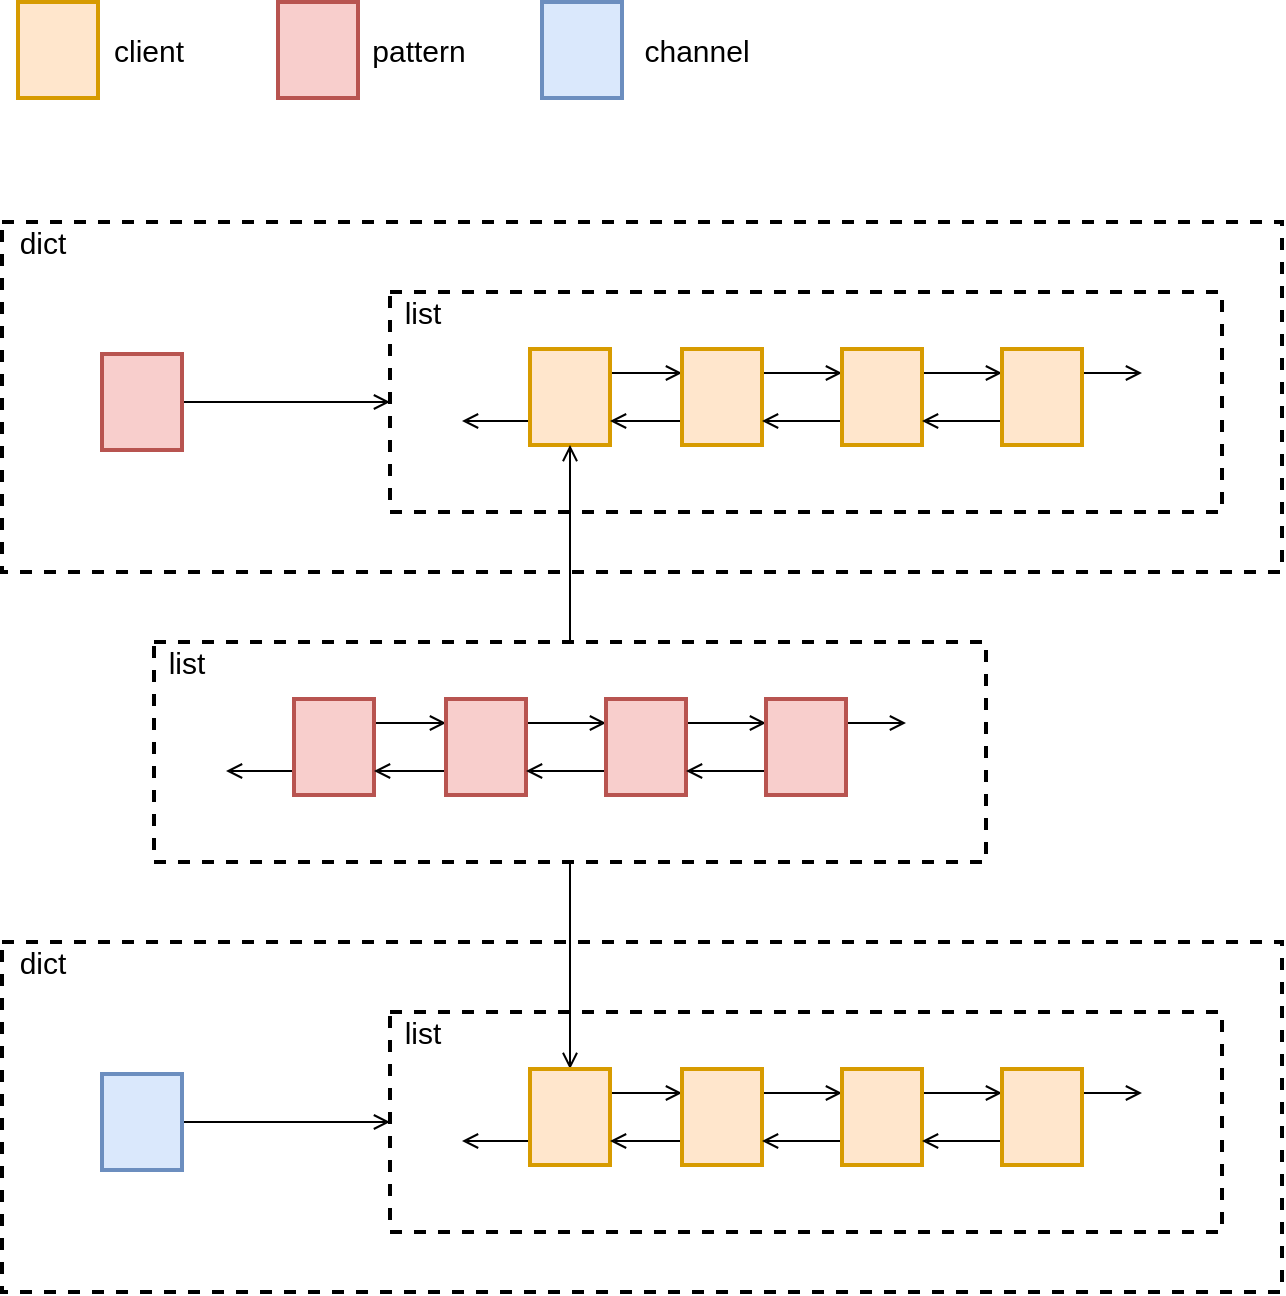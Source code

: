 <mxfile version="14.6.13" type="device" pages="2"><diagram id="ZtV7ZZOyWiTThxNp9512" name="struct"><mxGraphModel dx="1106" dy="1003" grid="1" gridSize="10" guides="1" tooltips="1" connect="1" arrows="1" fold="1" page="1" pageScale="1" pageWidth="827" pageHeight="1169" math="0" shadow="0"><root><mxCell id="0"/><mxCell id="1" parent="0"/><mxCell id="E3IXEJiBau-Izv1XBhpC-4" value="" style="rounded=0;whiteSpace=wrap;html=1;strokeWidth=2;fontSize=17;fillColor=none;dashed=1;" parent="1" vertex="1"><mxGeometry x="140" y="330" width="640" height="175" as="geometry"/></mxCell><mxCell id="E3IXEJiBau-Izv1XBhpC-18" value="" style="rounded=0;whiteSpace=wrap;html=1;strokeWidth=2;fontSize=17;dashed=1;fillColor=none;" parent="1" vertex="1"><mxGeometry x="334" y="365" width="416" height="110" as="geometry"/></mxCell><mxCell id="E3IXEJiBau-Izv1XBhpC-23" style="edgeStyle=orthogonalEdgeStyle;rounded=0;orthogonalLoop=1;jettySize=auto;html=1;exitX=1;exitY=0.5;exitDx=0;exitDy=0;entryX=0;entryY=0.5;entryDx=0;entryDy=0;fontSize=15;endArrow=open;endFill=0;" parent="1" source="E3IXEJiBau-Izv1XBhpC-1" target="E3IXEJiBau-Izv1XBhpC-18" edge="1"><mxGeometry relative="1" as="geometry"/></mxCell><mxCell id="E3IXEJiBau-Izv1XBhpC-1" value="" style="rounded=0;whiteSpace=wrap;html=1;strokeWidth=2;fontSize=17;fillColor=#f8cecc;strokeColor=#b85450;" parent="1" vertex="1"><mxGeometry x="190" y="396" width="40" height="48" as="geometry"/></mxCell><mxCell id="E3IXEJiBau-Izv1XBhpC-5" value="dict" style="text;html=1;align=center;verticalAlign=middle;resizable=0;points=[];autosize=1;strokeColor=none;fontSize=15;" parent="1" vertex="1"><mxGeometry x="140" y="330" width="40" height="20" as="geometry"/></mxCell><mxCell id="E3IXEJiBau-Izv1XBhpC-10" style="edgeStyle=orthogonalEdgeStyle;rounded=0;orthogonalLoop=1;jettySize=auto;html=1;exitX=1;exitY=0.25;exitDx=0;exitDy=0;entryX=0;entryY=0.25;entryDx=0;entryDy=0;endArrow=open;endFill=0;" parent="1" source="E3IXEJiBau-Izv1XBhpC-6" target="E3IXEJiBau-Izv1XBhpC-7" edge="1"><mxGeometry relative="1" as="geometry"/></mxCell><mxCell id="E3IXEJiBau-Izv1XBhpC-16" style="edgeStyle=orthogonalEdgeStyle;rounded=0;orthogonalLoop=1;jettySize=auto;html=1;exitX=0;exitY=0.75;exitDx=0;exitDy=0;endArrow=open;endFill=0;" parent="1" source="E3IXEJiBau-Izv1XBhpC-6" edge="1"><mxGeometry relative="1" as="geometry"><mxPoint x="370" y="429.5" as="targetPoint"/></mxGeometry></mxCell><mxCell id="E3IXEJiBau-Izv1XBhpC-6" value="" style="rounded=0;whiteSpace=wrap;html=1;strokeWidth=2;fontSize=17;fillColor=#ffe6cc;strokeColor=#d79b00;" parent="1" vertex="1"><mxGeometry x="404" y="393.5" width="40" height="48" as="geometry"/></mxCell><mxCell id="E3IXEJiBau-Izv1XBhpC-11" style="edgeStyle=orthogonalEdgeStyle;rounded=0;orthogonalLoop=1;jettySize=auto;html=1;exitX=1;exitY=0.25;exitDx=0;exitDy=0;entryX=0;entryY=0.25;entryDx=0;entryDy=0;endArrow=open;endFill=0;" parent="1" source="E3IXEJiBau-Izv1XBhpC-7" target="E3IXEJiBau-Izv1XBhpC-8" edge="1"><mxGeometry relative="1" as="geometry"/></mxCell><mxCell id="E3IXEJiBau-Izv1XBhpC-13" style="edgeStyle=orthogonalEdgeStyle;rounded=0;orthogonalLoop=1;jettySize=auto;html=1;exitX=0;exitY=0.75;exitDx=0;exitDy=0;entryX=1;entryY=0.75;entryDx=0;entryDy=0;endArrow=open;endFill=0;" parent="1" source="E3IXEJiBau-Izv1XBhpC-7" target="E3IXEJiBau-Izv1XBhpC-6" edge="1"><mxGeometry relative="1" as="geometry"/></mxCell><mxCell id="E3IXEJiBau-Izv1XBhpC-7" value="" style="rounded=0;whiteSpace=wrap;html=1;strokeWidth=2;fontSize=17;fillColor=#ffe6cc;strokeColor=#d79b00;" parent="1" vertex="1"><mxGeometry x="480" y="393.5" width="40" height="48" as="geometry"/></mxCell><mxCell id="E3IXEJiBau-Izv1XBhpC-12" style="edgeStyle=orthogonalEdgeStyle;rounded=0;orthogonalLoop=1;jettySize=auto;html=1;exitX=1;exitY=0.25;exitDx=0;exitDy=0;entryX=0;entryY=0.25;entryDx=0;entryDy=0;endArrow=open;endFill=0;" parent="1" source="E3IXEJiBau-Izv1XBhpC-8" target="E3IXEJiBau-Izv1XBhpC-9" edge="1"><mxGeometry relative="1" as="geometry"/></mxCell><mxCell id="E3IXEJiBau-Izv1XBhpC-14" style="edgeStyle=orthogonalEdgeStyle;rounded=0;orthogonalLoop=1;jettySize=auto;html=1;exitX=0;exitY=0.75;exitDx=0;exitDy=0;entryX=1;entryY=0.75;entryDx=0;entryDy=0;endArrow=open;endFill=0;" parent="1" source="E3IXEJiBau-Izv1XBhpC-8" target="E3IXEJiBau-Izv1XBhpC-7" edge="1"><mxGeometry relative="1" as="geometry"/></mxCell><mxCell id="E3IXEJiBau-Izv1XBhpC-8" value="" style="rounded=0;whiteSpace=wrap;html=1;strokeWidth=2;fontSize=17;fillColor=#ffe6cc;strokeColor=#d79b00;" parent="1" vertex="1"><mxGeometry x="560" y="393.5" width="40" height="48" as="geometry"/></mxCell><mxCell id="E3IXEJiBau-Izv1XBhpC-15" style="edgeStyle=orthogonalEdgeStyle;rounded=0;orthogonalLoop=1;jettySize=auto;html=1;exitX=0;exitY=0.75;exitDx=0;exitDy=0;entryX=1;entryY=0.75;entryDx=0;entryDy=0;endArrow=open;endFill=0;" parent="1" source="E3IXEJiBau-Izv1XBhpC-9" target="E3IXEJiBau-Izv1XBhpC-8" edge="1"><mxGeometry relative="1" as="geometry"/></mxCell><mxCell id="E3IXEJiBau-Izv1XBhpC-17" style="edgeStyle=orthogonalEdgeStyle;rounded=0;orthogonalLoop=1;jettySize=auto;html=1;exitX=1;exitY=0.25;exitDx=0;exitDy=0;endArrow=open;endFill=0;" parent="1" source="E3IXEJiBau-Izv1XBhpC-9" edge="1"><mxGeometry relative="1" as="geometry"><mxPoint x="710" y="405.5" as="targetPoint"/></mxGeometry></mxCell><mxCell id="E3IXEJiBau-Izv1XBhpC-9" value="" style="rounded=0;whiteSpace=wrap;html=1;strokeWidth=2;fontSize=17;fillColor=#ffe6cc;strokeColor=#d79b00;" parent="1" vertex="1"><mxGeometry x="640" y="393.5" width="40" height="48" as="geometry"/></mxCell><mxCell id="E3IXEJiBau-Izv1XBhpC-19" value="list" style="text;html=1;align=center;verticalAlign=middle;resizable=0;points=[];autosize=1;strokeColor=none;fontSize=15;" parent="1" vertex="1"><mxGeometry x="335" y="365" width="30" height="20" as="geometry"/></mxCell><mxCell id="E3IXEJiBau-Izv1XBhpC-21" value="" style="rounded=0;whiteSpace=wrap;html=1;strokeWidth=2;fontSize=17;fillColor=#ffe6cc;strokeColor=#d79b00;" parent="1" vertex="1"><mxGeometry x="148" y="220" width="40" height="48" as="geometry"/></mxCell><mxCell id="E3IXEJiBau-Izv1XBhpC-22" value="client" style="text;html=1;align=center;verticalAlign=middle;resizable=0;points=[];autosize=1;strokeColor=none;fontSize=15;" parent="1" vertex="1"><mxGeometry x="188" y="234" width="50" height="20" as="geometry"/></mxCell><mxCell id="E3IXEJiBau-Izv1XBhpC-24" value="" style="rounded=0;whiteSpace=wrap;html=1;strokeWidth=2;fontSize=17;fillColor=#f8cecc;strokeColor=#b85450;" parent="1" vertex="1"><mxGeometry x="278" y="220" width="40" height="48" as="geometry"/></mxCell><mxCell id="E3IXEJiBau-Izv1XBhpC-25" value="pattern" style="text;html=1;align=center;verticalAlign=middle;resizable=0;points=[];autosize=1;strokeColor=none;fontSize=15;" parent="1" vertex="1"><mxGeometry x="318" y="234" width="60" height="20" as="geometry"/></mxCell><mxCell id="E3IXEJiBau-Izv1XBhpC-41" value="" style="edgeStyle=orthogonalEdgeStyle;rounded=0;orthogonalLoop=1;jettySize=auto;html=1;exitX=0.5;exitY=0;exitDx=0;exitDy=0;entryX=0.5;entryY=1;entryDx=0;entryDy=0;fontSize=15;endArrow=open;endFill=0;" parent="1" source="E3IXEJiBau-Izv1XBhpC-27" target="E3IXEJiBau-Izv1XBhpC-6" edge="1"><mxGeometry relative="1" as="geometry"/></mxCell><mxCell id="lvl1xtnd0O5LGJCheH2T-2" style="edgeStyle=orthogonalEdgeStyle;rounded=0;orthogonalLoop=1;jettySize=auto;html=1;exitX=0.5;exitY=1;exitDx=0;exitDy=0;entryX=0.5;entryY=0;entryDx=0;entryDy=0;endArrow=open;endFill=0;" parent="1" source="E3IXEJiBau-Izv1XBhpC-27" target="E3IXEJiBau-Izv1XBhpC-88" edge="1"><mxGeometry relative="1" as="geometry"/></mxCell><mxCell id="E3IXEJiBau-Izv1XBhpC-27" value="" style="rounded=0;whiteSpace=wrap;html=1;strokeWidth=2;fontSize=17;dashed=1;fillColor=none;" parent="1" vertex="1"><mxGeometry x="216" y="540" width="416" height="110" as="geometry"/></mxCell><mxCell id="E3IXEJiBau-Izv1XBhpC-28" style="edgeStyle=orthogonalEdgeStyle;rounded=0;orthogonalLoop=1;jettySize=auto;html=1;exitX=1;exitY=0.25;exitDx=0;exitDy=0;entryX=0;entryY=0.25;entryDx=0;entryDy=0;endArrow=open;endFill=0;" parent="1" source="E3IXEJiBau-Izv1XBhpC-30" target="E3IXEJiBau-Izv1XBhpC-33" edge="1"><mxGeometry relative="1" as="geometry"/></mxCell><mxCell id="E3IXEJiBau-Izv1XBhpC-29" style="edgeStyle=orthogonalEdgeStyle;rounded=0;orthogonalLoop=1;jettySize=auto;html=1;exitX=0;exitY=0.75;exitDx=0;exitDy=0;endArrow=open;endFill=0;" parent="1" source="E3IXEJiBau-Izv1XBhpC-30" edge="1"><mxGeometry relative="1" as="geometry"><mxPoint x="252" y="604.5" as="targetPoint"/></mxGeometry></mxCell><mxCell id="E3IXEJiBau-Izv1XBhpC-30" value="" style="rounded=0;whiteSpace=wrap;html=1;strokeWidth=2;fontSize=17;fillColor=#f8cecc;strokeColor=#b85450;" parent="1" vertex="1"><mxGeometry x="286" y="568.5" width="40" height="48" as="geometry"/></mxCell><mxCell id="E3IXEJiBau-Izv1XBhpC-31" style="edgeStyle=orthogonalEdgeStyle;rounded=0;orthogonalLoop=1;jettySize=auto;html=1;exitX=1;exitY=0.25;exitDx=0;exitDy=0;entryX=0;entryY=0.25;entryDx=0;entryDy=0;endArrow=open;endFill=0;" parent="1" source="E3IXEJiBau-Izv1XBhpC-33" target="E3IXEJiBau-Izv1XBhpC-36" edge="1"><mxGeometry relative="1" as="geometry"/></mxCell><mxCell id="E3IXEJiBau-Izv1XBhpC-32" style="edgeStyle=orthogonalEdgeStyle;rounded=0;orthogonalLoop=1;jettySize=auto;html=1;exitX=0;exitY=0.75;exitDx=0;exitDy=0;entryX=1;entryY=0.75;entryDx=0;entryDy=0;endArrow=open;endFill=0;" parent="1" source="E3IXEJiBau-Izv1XBhpC-33" target="E3IXEJiBau-Izv1XBhpC-30" edge="1"><mxGeometry relative="1" as="geometry"/></mxCell><mxCell id="E3IXEJiBau-Izv1XBhpC-33" value="" style="rounded=0;whiteSpace=wrap;html=1;strokeWidth=2;fontSize=17;fillColor=#f8cecc;strokeColor=#b85450;" parent="1" vertex="1"><mxGeometry x="362" y="568.5" width="40" height="48" as="geometry"/></mxCell><mxCell id="E3IXEJiBau-Izv1XBhpC-34" style="edgeStyle=orthogonalEdgeStyle;rounded=0;orthogonalLoop=1;jettySize=auto;html=1;exitX=1;exitY=0.25;exitDx=0;exitDy=0;entryX=0;entryY=0.25;entryDx=0;entryDy=0;endArrow=open;endFill=0;" parent="1" source="E3IXEJiBau-Izv1XBhpC-36" target="E3IXEJiBau-Izv1XBhpC-39" edge="1"><mxGeometry relative="1" as="geometry"/></mxCell><mxCell id="E3IXEJiBau-Izv1XBhpC-35" style="edgeStyle=orthogonalEdgeStyle;rounded=0;orthogonalLoop=1;jettySize=auto;html=1;exitX=0;exitY=0.75;exitDx=0;exitDy=0;entryX=1;entryY=0.75;entryDx=0;entryDy=0;endArrow=open;endFill=0;" parent="1" source="E3IXEJiBau-Izv1XBhpC-36" target="E3IXEJiBau-Izv1XBhpC-33" edge="1"><mxGeometry relative="1" as="geometry"/></mxCell><mxCell id="E3IXEJiBau-Izv1XBhpC-36" value="" style="rounded=0;whiteSpace=wrap;html=1;strokeWidth=2;fontSize=17;fillColor=#f8cecc;strokeColor=#b85450;" parent="1" vertex="1"><mxGeometry x="442" y="568.5" width="40" height="48" as="geometry"/></mxCell><mxCell id="E3IXEJiBau-Izv1XBhpC-37" style="edgeStyle=orthogonalEdgeStyle;rounded=0;orthogonalLoop=1;jettySize=auto;html=1;exitX=0;exitY=0.75;exitDx=0;exitDy=0;entryX=1;entryY=0.75;entryDx=0;entryDy=0;endArrow=open;endFill=0;" parent="1" source="E3IXEJiBau-Izv1XBhpC-39" target="E3IXEJiBau-Izv1XBhpC-36" edge="1"><mxGeometry relative="1" as="geometry"/></mxCell><mxCell id="E3IXEJiBau-Izv1XBhpC-38" style="edgeStyle=orthogonalEdgeStyle;rounded=0;orthogonalLoop=1;jettySize=auto;html=1;exitX=1;exitY=0.25;exitDx=0;exitDy=0;endArrow=open;endFill=0;" parent="1" source="E3IXEJiBau-Izv1XBhpC-39" edge="1"><mxGeometry relative="1" as="geometry"><mxPoint x="592" y="580.5" as="targetPoint"/></mxGeometry></mxCell><mxCell id="E3IXEJiBau-Izv1XBhpC-39" value="" style="rounded=0;whiteSpace=wrap;html=1;strokeWidth=2;fontSize=17;fillColor=#f8cecc;strokeColor=#b85450;" parent="1" vertex="1"><mxGeometry x="522" y="568.5" width="40" height="48" as="geometry"/></mxCell><mxCell id="E3IXEJiBau-Izv1XBhpC-40" value="list" style="text;html=1;align=center;verticalAlign=middle;resizable=0;points=[];autosize=1;strokeColor=none;fontSize=15;" parent="1" vertex="1"><mxGeometry x="217" y="540" width="30" height="20" as="geometry"/></mxCell><mxCell id="E3IXEJiBau-Izv1XBhpC-81" value="" style="rounded=0;whiteSpace=wrap;html=1;strokeWidth=2;fontSize=17;fillColor=none;dashed=1;" parent="1" vertex="1"><mxGeometry x="140" y="690" width="640" height="175" as="geometry"/></mxCell><mxCell id="E3IXEJiBau-Izv1XBhpC-82" value="" style="rounded=0;whiteSpace=wrap;html=1;strokeWidth=2;fontSize=17;dashed=1;fillColor=none;" parent="1" vertex="1"><mxGeometry x="334" y="725" width="416" height="110" as="geometry"/></mxCell><mxCell id="E3IXEJiBau-Izv1XBhpC-83" style="edgeStyle=orthogonalEdgeStyle;rounded=0;orthogonalLoop=1;jettySize=auto;html=1;exitX=1;exitY=0.5;exitDx=0;exitDy=0;entryX=0;entryY=0.5;entryDx=0;entryDy=0;fontSize=15;endArrow=open;endFill=0;" parent="1" source="E3IXEJiBau-Izv1XBhpC-84" target="E3IXEJiBau-Izv1XBhpC-82" edge="1"><mxGeometry relative="1" as="geometry"/></mxCell><mxCell id="E3IXEJiBau-Izv1XBhpC-84" value="" style="rounded=0;whiteSpace=wrap;html=1;strokeWidth=2;fontSize=17;fillColor=#dae8fc;strokeColor=#6c8ebf;" parent="1" vertex="1"><mxGeometry x="190" y="756" width="40" height="48" as="geometry"/></mxCell><mxCell id="E3IXEJiBau-Izv1XBhpC-85" value="dict" style="text;html=1;align=center;verticalAlign=middle;resizable=0;points=[];autosize=1;strokeColor=none;fontSize=15;" parent="1" vertex="1"><mxGeometry x="140" y="690" width="40" height="20" as="geometry"/></mxCell><mxCell id="E3IXEJiBau-Izv1XBhpC-86" style="edgeStyle=orthogonalEdgeStyle;rounded=0;orthogonalLoop=1;jettySize=auto;html=1;exitX=1;exitY=0.25;exitDx=0;exitDy=0;entryX=0;entryY=0.25;entryDx=0;entryDy=0;endArrow=open;endFill=0;" parent="1" source="E3IXEJiBau-Izv1XBhpC-88" target="E3IXEJiBau-Izv1XBhpC-91" edge="1"><mxGeometry relative="1" as="geometry"/></mxCell><mxCell id="E3IXEJiBau-Izv1XBhpC-87" style="edgeStyle=orthogonalEdgeStyle;rounded=0;orthogonalLoop=1;jettySize=auto;html=1;exitX=0;exitY=0.75;exitDx=0;exitDy=0;endArrow=open;endFill=0;" parent="1" source="E3IXEJiBau-Izv1XBhpC-88" edge="1"><mxGeometry relative="1" as="geometry"><mxPoint x="370" y="789.5" as="targetPoint"/></mxGeometry></mxCell><mxCell id="E3IXEJiBau-Izv1XBhpC-88" value="" style="rounded=0;whiteSpace=wrap;html=1;strokeWidth=2;fontSize=17;fillColor=#ffe6cc;strokeColor=#d79b00;" parent="1" vertex="1"><mxGeometry x="404" y="753.5" width="40" height="48" as="geometry"/></mxCell><mxCell id="E3IXEJiBau-Izv1XBhpC-89" style="edgeStyle=orthogonalEdgeStyle;rounded=0;orthogonalLoop=1;jettySize=auto;html=1;exitX=1;exitY=0.25;exitDx=0;exitDy=0;entryX=0;entryY=0.25;entryDx=0;entryDy=0;endArrow=open;endFill=0;" parent="1" source="E3IXEJiBau-Izv1XBhpC-91" target="E3IXEJiBau-Izv1XBhpC-94" edge="1"><mxGeometry relative="1" as="geometry"/></mxCell><mxCell id="E3IXEJiBau-Izv1XBhpC-90" style="edgeStyle=orthogonalEdgeStyle;rounded=0;orthogonalLoop=1;jettySize=auto;html=1;exitX=0;exitY=0.75;exitDx=0;exitDy=0;entryX=1;entryY=0.75;entryDx=0;entryDy=0;endArrow=open;endFill=0;" parent="1" source="E3IXEJiBau-Izv1XBhpC-91" target="E3IXEJiBau-Izv1XBhpC-88" edge="1"><mxGeometry relative="1" as="geometry"/></mxCell><mxCell id="E3IXEJiBau-Izv1XBhpC-91" value="" style="rounded=0;whiteSpace=wrap;html=1;strokeWidth=2;fontSize=17;fillColor=#ffe6cc;strokeColor=#d79b00;" parent="1" vertex="1"><mxGeometry x="480" y="753.5" width="40" height="48" as="geometry"/></mxCell><mxCell id="E3IXEJiBau-Izv1XBhpC-92" style="edgeStyle=orthogonalEdgeStyle;rounded=0;orthogonalLoop=1;jettySize=auto;html=1;exitX=1;exitY=0.25;exitDx=0;exitDy=0;entryX=0;entryY=0.25;entryDx=0;entryDy=0;endArrow=open;endFill=0;" parent="1" source="E3IXEJiBau-Izv1XBhpC-94" target="E3IXEJiBau-Izv1XBhpC-97" edge="1"><mxGeometry relative="1" as="geometry"/></mxCell><mxCell id="E3IXEJiBau-Izv1XBhpC-93" style="edgeStyle=orthogonalEdgeStyle;rounded=0;orthogonalLoop=1;jettySize=auto;html=1;exitX=0;exitY=0.75;exitDx=0;exitDy=0;entryX=1;entryY=0.75;entryDx=0;entryDy=0;endArrow=open;endFill=0;" parent="1" source="E3IXEJiBau-Izv1XBhpC-94" target="E3IXEJiBau-Izv1XBhpC-91" edge="1"><mxGeometry relative="1" as="geometry"/></mxCell><mxCell id="E3IXEJiBau-Izv1XBhpC-94" value="" style="rounded=0;whiteSpace=wrap;html=1;strokeWidth=2;fontSize=17;fillColor=#ffe6cc;strokeColor=#d79b00;" parent="1" vertex="1"><mxGeometry x="560" y="753.5" width="40" height="48" as="geometry"/></mxCell><mxCell id="E3IXEJiBau-Izv1XBhpC-95" style="edgeStyle=orthogonalEdgeStyle;rounded=0;orthogonalLoop=1;jettySize=auto;html=1;exitX=0;exitY=0.75;exitDx=0;exitDy=0;entryX=1;entryY=0.75;entryDx=0;entryDy=0;endArrow=open;endFill=0;" parent="1" source="E3IXEJiBau-Izv1XBhpC-97" target="E3IXEJiBau-Izv1XBhpC-94" edge="1"><mxGeometry relative="1" as="geometry"/></mxCell><mxCell id="E3IXEJiBau-Izv1XBhpC-96" style="edgeStyle=orthogonalEdgeStyle;rounded=0;orthogonalLoop=1;jettySize=auto;html=1;exitX=1;exitY=0.25;exitDx=0;exitDy=0;endArrow=open;endFill=0;" parent="1" source="E3IXEJiBau-Izv1XBhpC-97" edge="1"><mxGeometry relative="1" as="geometry"><mxPoint x="710" y="765.5" as="targetPoint"/></mxGeometry></mxCell><mxCell id="E3IXEJiBau-Izv1XBhpC-97" value="" style="rounded=0;whiteSpace=wrap;html=1;strokeWidth=2;fontSize=17;fillColor=#ffe6cc;strokeColor=#d79b00;" parent="1" vertex="1"><mxGeometry x="640" y="753.5" width="40" height="48" as="geometry"/></mxCell><mxCell id="E3IXEJiBau-Izv1XBhpC-98" value="list" style="text;html=1;align=center;verticalAlign=middle;resizable=0;points=[];autosize=1;strokeColor=none;fontSize=15;" parent="1" vertex="1"><mxGeometry x="335" y="725" width="30" height="20" as="geometry"/></mxCell><mxCell id="E3IXEJiBau-Izv1XBhpC-99" value="" style="rounded=0;whiteSpace=wrap;html=1;strokeWidth=2;fontSize=17;fillColor=#dae8fc;strokeColor=#6c8ebf;" parent="1" vertex="1"><mxGeometry x="410" y="220" width="40" height="48" as="geometry"/></mxCell><mxCell id="E3IXEJiBau-Izv1XBhpC-100" value="channel" style="text;html=1;align=center;verticalAlign=middle;resizable=0;points=[];autosize=1;strokeColor=none;fontSize=15;" parent="1" vertex="1"><mxGeometry x="452" y="234" width="70" height="20" as="geometry"/></mxCell></root></mxGraphModel></diagram><diagram id="UkjHL-eapH4KU-ZGNT_6" name="pub"><mxGraphModel dx="1106" dy="1003" grid="1" gridSize="10" guides="1" tooltips="1" connect="1" arrows="1" fold="1" page="1" pageScale="1" pageWidth="827" pageHeight="1169" math="0" shadow="0"><root><mxCell id="Bbc9TVMWFF3_ryWnNFry-0"/><mxCell id="Bbc9TVMWFF3_ryWnNFry-1" parent="Bbc9TVMWFF3_ryWnNFry-0"/><mxCell id="bn33mdqSwqbb5YdF3uH6-0" value="" style="rounded=0;whiteSpace=wrap;html=1;strokeWidth=2;fontSize=17;fillColor=none;dashed=1;" parent="Bbc9TVMWFF3_ryWnNFry-1" vertex="1"><mxGeometry x="110" y="290" width="640" height="175" as="geometry"/></mxCell><mxCell id="bn33mdqSwqbb5YdF3uH6-1" value="" style="rounded=0;whiteSpace=wrap;html=1;strokeWidth=2;fontSize=17;dashed=1;fillColor=none;" parent="Bbc9TVMWFF3_ryWnNFry-1" vertex="1"><mxGeometry x="304" y="325" width="416" height="110" as="geometry"/></mxCell><mxCell id="bn33mdqSwqbb5YdF3uH6-2" style="edgeStyle=orthogonalEdgeStyle;rounded=0;orthogonalLoop=1;jettySize=auto;html=1;exitX=1;exitY=0.5;exitDx=0;exitDy=0;entryX=0;entryY=0.5;entryDx=0;entryDy=0;fontSize=15;endArrow=open;endFill=0;" parent="Bbc9TVMWFF3_ryWnNFry-1" source="bn33mdqSwqbb5YdF3uH6-3" target="bn33mdqSwqbb5YdF3uH6-1" edge="1"><mxGeometry relative="1" as="geometry"/></mxCell><mxCell id="bn33mdqSwqbb5YdF3uH6-3" value="" style="rounded=0;whiteSpace=wrap;html=1;strokeWidth=2;fontSize=17;fillColor=#f8cecc;strokeColor=#b85450;" parent="Bbc9TVMWFF3_ryWnNFry-1" vertex="1"><mxGeometry x="160" y="356" width="40" height="48" as="geometry"/></mxCell><mxCell id="bn33mdqSwqbb5YdF3uH6-4" value="dict" style="text;html=1;align=center;verticalAlign=middle;resizable=0;points=[];autosize=1;strokeColor=none;fontSize=15;" parent="Bbc9TVMWFF3_ryWnNFry-1" vertex="1"><mxGeometry x="110" y="290" width="40" height="20" as="geometry"/></mxCell><mxCell id="bn33mdqSwqbb5YdF3uH6-5" style="edgeStyle=orthogonalEdgeStyle;rounded=0;orthogonalLoop=1;jettySize=auto;html=1;exitX=1;exitY=0.25;exitDx=0;exitDy=0;entryX=0;entryY=0.25;entryDx=0;entryDy=0;endArrow=open;endFill=0;" parent="Bbc9TVMWFF3_ryWnNFry-1" source="bn33mdqSwqbb5YdF3uH6-7" target="bn33mdqSwqbb5YdF3uH6-10" edge="1"><mxGeometry relative="1" as="geometry"/></mxCell><mxCell id="bn33mdqSwqbb5YdF3uH6-6" style="edgeStyle=orthogonalEdgeStyle;rounded=0;orthogonalLoop=1;jettySize=auto;html=1;exitX=0;exitY=0.75;exitDx=0;exitDy=0;endArrow=open;endFill=0;" parent="Bbc9TVMWFF3_ryWnNFry-1" source="bn33mdqSwqbb5YdF3uH6-7" edge="1"><mxGeometry relative="1" as="geometry"><mxPoint x="340" y="389.5" as="targetPoint"/></mxGeometry></mxCell><mxCell id="bn33mdqSwqbb5YdF3uH6-7" value="" style="rounded=0;whiteSpace=wrap;html=1;strokeWidth=2;fontSize=17;fillColor=#ffe6cc;strokeColor=#d79b00;" parent="Bbc9TVMWFF3_ryWnNFry-1" vertex="1"><mxGeometry x="374" y="353.5" width="40" height="48" as="geometry"/></mxCell><mxCell id="bn33mdqSwqbb5YdF3uH6-8" style="edgeStyle=orthogonalEdgeStyle;rounded=0;orthogonalLoop=1;jettySize=auto;html=1;exitX=1;exitY=0.25;exitDx=0;exitDy=0;entryX=0;entryY=0.25;entryDx=0;entryDy=0;endArrow=open;endFill=0;" parent="Bbc9TVMWFF3_ryWnNFry-1" source="bn33mdqSwqbb5YdF3uH6-10" target="bn33mdqSwqbb5YdF3uH6-13" edge="1"><mxGeometry relative="1" as="geometry"/></mxCell><mxCell id="bn33mdqSwqbb5YdF3uH6-9" style="edgeStyle=orthogonalEdgeStyle;rounded=0;orthogonalLoop=1;jettySize=auto;html=1;exitX=0;exitY=0.75;exitDx=0;exitDy=0;entryX=1;entryY=0.75;entryDx=0;entryDy=0;endArrow=open;endFill=0;" parent="Bbc9TVMWFF3_ryWnNFry-1" source="bn33mdqSwqbb5YdF3uH6-10" target="bn33mdqSwqbb5YdF3uH6-7" edge="1"><mxGeometry relative="1" as="geometry"/></mxCell><mxCell id="bn33mdqSwqbb5YdF3uH6-10" value="" style="rounded=0;whiteSpace=wrap;html=1;strokeWidth=2;fontSize=17;fillColor=#ffe6cc;strokeColor=#d79b00;" parent="Bbc9TVMWFF3_ryWnNFry-1" vertex="1"><mxGeometry x="450" y="353.5" width="40" height="48" as="geometry"/></mxCell><mxCell id="bn33mdqSwqbb5YdF3uH6-11" style="edgeStyle=orthogonalEdgeStyle;rounded=0;orthogonalLoop=1;jettySize=auto;html=1;exitX=1;exitY=0.25;exitDx=0;exitDy=0;entryX=0;entryY=0.25;entryDx=0;entryDy=0;endArrow=open;endFill=0;" parent="Bbc9TVMWFF3_ryWnNFry-1" source="bn33mdqSwqbb5YdF3uH6-13" target="bn33mdqSwqbb5YdF3uH6-16" edge="1"><mxGeometry relative="1" as="geometry"/></mxCell><mxCell id="bn33mdqSwqbb5YdF3uH6-12" style="edgeStyle=orthogonalEdgeStyle;rounded=0;orthogonalLoop=1;jettySize=auto;html=1;exitX=0;exitY=0.75;exitDx=0;exitDy=0;entryX=1;entryY=0.75;entryDx=0;entryDy=0;endArrow=open;endFill=0;" parent="Bbc9TVMWFF3_ryWnNFry-1" source="bn33mdqSwqbb5YdF3uH6-13" target="bn33mdqSwqbb5YdF3uH6-10" edge="1"><mxGeometry relative="1" as="geometry"/></mxCell><mxCell id="bn33mdqSwqbb5YdF3uH6-13" value="" style="rounded=0;whiteSpace=wrap;html=1;strokeWidth=2;fontSize=17;fillColor=#ffe6cc;strokeColor=#d79b00;" parent="Bbc9TVMWFF3_ryWnNFry-1" vertex="1"><mxGeometry x="530" y="353.5" width="40" height="48" as="geometry"/></mxCell><mxCell id="bn33mdqSwqbb5YdF3uH6-14" style="edgeStyle=orthogonalEdgeStyle;rounded=0;orthogonalLoop=1;jettySize=auto;html=1;exitX=0;exitY=0.75;exitDx=0;exitDy=0;entryX=1;entryY=0.75;entryDx=0;entryDy=0;endArrow=open;endFill=0;" parent="Bbc9TVMWFF3_ryWnNFry-1" source="bn33mdqSwqbb5YdF3uH6-16" target="bn33mdqSwqbb5YdF3uH6-13" edge="1"><mxGeometry relative="1" as="geometry"/></mxCell><mxCell id="bn33mdqSwqbb5YdF3uH6-15" style="edgeStyle=orthogonalEdgeStyle;rounded=0;orthogonalLoop=1;jettySize=auto;html=1;exitX=1;exitY=0.25;exitDx=0;exitDy=0;endArrow=open;endFill=0;" parent="Bbc9TVMWFF3_ryWnNFry-1" source="bn33mdqSwqbb5YdF3uH6-16" edge="1"><mxGeometry relative="1" as="geometry"><mxPoint x="680" y="365.5" as="targetPoint"/></mxGeometry></mxCell><mxCell id="bn33mdqSwqbb5YdF3uH6-16" value="" style="rounded=0;whiteSpace=wrap;html=1;strokeWidth=2;fontSize=17;fillColor=#ffe6cc;strokeColor=#d79b00;" parent="Bbc9TVMWFF3_ryWnNFry-1" vertex="1"><mxGeometry x="610" y="353.5" width="40" height="48" as="geometry"/></mxCell><mxCell id="bn33mdqSwqbb5YdF3uH6-17" value="list" style="text;html=1;align=center;verticalAlign=middle;resizable=0;points=[];autosize=1;strokeColor=none;fontSize=15;" parent="Bbc9TVMWFF3_ryWnNFry-1" vertex="1"><mxGeometry x="305" y="325" width="30" height="20" as="geometry"/></mxCell><mxCell id="bn33mdqSwqbb5YdF3uH6-34" value="" style="rounded=0;whiteSpace=wrap;html=1;strokeWidth=2;fontSize=17;fillColor=none;dashed=1;" parent="Bbc9TVMWFF3_ryWnNFry-1" vertex="1"><mxGeometry x="110" y="830" width="640" height="175" as="geometry"/></mxCell><mxCell id="bn33mdqSwqbb5YdF3uH6-35" value="" style="rounded=0;whiteSpace=wrap;html=1;strokeWidth=2;fontSize=17;dashed=1;fillColor=none;" parent="Bbc9TVMWFF3_ryWnNFry-1" vertex="1"><mxGeometry x="304" y="865" width="416" height="110" as="geometry"/></mxCell><mxCell id="bn33mdqSwqbb5YdF3uH6-36" style="edgeStyle=orthogonalEdgeStyle;rounded=0;orthogonalLoop=1;jettySize=auto;html=1;exitX=1;exitY=0.5;exitDx=0;exitDy=0;entryX=0;entryY=0.5;entryDx=0;entryDy=0;fontSize=15;endArrow=open;endFill=0;" parent="Bbc9TVMWFF3_ryWnNFry-1" source="bn33mdqSwqbb5YdF3uH6-37" target="bn33mdqSwqbb5YdF3uH6-35" edge="1"><mxGeometry relative="1" as="geometry"/></mxCell><mxCell id="bn33mdqSwqbb5YdF3uH6-37" value="" style="rounded=0;whiteSpace=wrap;html=1;strokeWidth=2;fontSize=17;fillColor=#dae8fc;strokeColor=#6c8ebf;" parent="Bbc9TVMWFF3_ryWnNFry-1" vertex="1"><mxGeometry x="160" y="896" width="40" height="48" as="geometry"/></mxCell><mxCell id="bn33mdqSwqbb5YdF3uH6-38" value="dict" style="text;html=1;align=center;verticalAlign=middle;resizable=0;points=[];autosize=1;strokeColor=none;fontSize=15;" parent="Bbc9TVMWFF3_ryWnNFry-1" vertex="1"><mxGeometry x="110" y="830" width="40" height="20" as="geometry"/></mxCell><mxCell id="bn33mdqSwqbb5YdF3uH6-39" style="edgeStyle=orthogonalEdgeStyle;rounded=0;orthogonalLoop=1;jettySize=auto;html=1;exitX=1;exitY=0.25;exitDx=0;exitDy=0;entryX=0;entryY=0.25;entryDx=0;entryDy=0;endArrow=open;endFill=0;" parent="Bbc9TVMWFF3_ryWnNFry-1" source="bn33mdqSwqbb5YdF3uH6-41" target="bn33mdqSwqbb5YdF3uH6-44" edge="1"><mxGeometry relative="1" as="geometry"/></mxCell><mxCell id="bn33mdqSwqbb5YdF3uH6-40" style="edgeStyle=orthogonalEdgeStyle;rounded=0;orthogonalLoop=1;jettySize=auto;html=1;exitX=0;exitY=0.75;exitDx=0;exitDy=0;endArrow=open;endFill=0;" parent="Bbc9TVMWFF3_ryWnNFry-1" source="bn33mdqSwqbb5YdF3uH6-41" edge="1"><mxGeometry relative="1" as="geometry"><mxPoint x="340" y="929.5" as="targetPoint"/></mxGeometry></mxCell><mxCell id="bn33mdqSwqbb5YdF3uH6-41" value="" style="rounded=0;whiteSpace=wrap;html=1;strokeWidth=2;fontSize=17;fillColor=#ffe6cc;strokeColor=#d79b00;" parent="Bbc9TVMWFF3_ryWnNFry-1" vertex="1"><mxGeometry x="374" y="893.5" width="40" height="48" as="geometry"/></mxCell><mxCell id="bn33mdqSwqbb5YdF3uH6-42" style="edgeStyle=orthogonalEdgeStyle;rounded=0;orthogonalLoop=1;jettySize=auto;html=1;exitX=1;exitY=0.25;exitDx=0;exitDy=0;entryX=0;entryY=0.25;entryDx=0;entryDy=0;endArrow=open;endFill=0;" parent="Bbc9TVMWFF3_ryWnNFry-1" source="bn33mdqSwqbb5YdF3uH6-44" target="bn33mdqSwqbb5YdF3uH6-47" edge="1"><mxGeometry relative="1" as="geometry"/></mxCell><mxCell id="bn33mdqSwqbb5YdF3uH6-43" style="edgeStyle=orthogonalEdgeStyle;rounded=0;orthogonalLoop=1;jettySize=auto;html=1;exitX=0;exitY=0.75;exitDx=0;exitDy=0;entryX=1;entryY=0.75;entryDx=0;entryDy=0;endArrow=open;endFill=0;" parent="Bbc9TVMWFF3_ryWnNFry-1" source="bn33mdqSwqbb5YdF3uH6-44" target="bn33mdqSwqbb5YdF3uH6-41" edge="1"><mxGeometry relative="1" as="geometry"/></mxCell><mxCell id="bn33mdqSwqbb5YdF3uH6-44" value="" style="rounded=0;whiteSpace=wrap;html=1;strokeWidth=2;fontSize=17;fillColor=#ffe6cc;strokeColor=#d79b00;" parent="Bbc9TVMWFF3_ryWnNFry-1" vertex="1"><mxGeometry x="450" y="893.5" width="40" height="48" as="geometry"/></mxCell><mxCell id="bn33mdqSwqbb5YdF3uH6-45" style="edgeStyle=orthogonalEdgeStyle;rounded=0;orthogonalLoop=1;jettySize=auto;html=1;exitX=1;exitY=0.25;exitDx=0;exitDy=0;entryX=0;entryY=0.25;entryDx=0;entryDy=0;endArrow=open;endFill=0;" parent="Bbc9TVMWFF3_ryWnNFry-1" source="bn33mdqSwqbb5YdF3uH6-47" target="bn33mdqSwqbb5YdF3uH6-50" edge="1"><mxGeometry relative="1" as="geometry"/></mxCell><mxCell id="bn33mdqSwqbb5YdF3uH6-46" style="edgeStyle=orthogonalEdgeStyle;rounded=0;orthogonalLoop=1;jettySize=auto;html=1;exitX=0;exitY=0.75;exitDx=0;exitDy=0;entryX=1;entryY=0.75;entryDx=0;entryDy=0;endArrow=open;endFill=0;" parent="Bbc9TVMWFF3_ryWnNFry-1" source="bn33mdqSwqbb5YdF3uH6-47" target="bn33mdqSwqbb5YdF3uH6-44" edge="1"><mxGeometry relative="1" as="geometry"/></mxCell><mxCell id="bn33mdqSwqbb5YdF3uH6-47" value="" style="rounded=0;whiteSpace=wrap;html=1;strokeWidth=2;fontSize=17;fillColor=#ffe6cc;strokeColor=#d79b00;" parent="Bbc9TVMWFF3_ryWnNFry-1" vertex="1"><mxGeometry x="530" y="893.5" width="40" height="48" as="geometry"/></mxCell><mxCell id="bn33mdqSwqbb5YdF3uH6-48" style="edgeStyle=orthogonalEdgeStyle;rounded=0;orthogonalLoop=1;jettySize=auto;html=1;exitX=0;exitY=0.75;exitDx=0;exitDy=0;entryX=1;entryY=0.75;entryDx=0;entryDy=0;endArrow=open;endFill=0;" parent="Bbc9TVMWFF3_ryWnNFry-1" source="bn33mdqSwqbb5YdF3uH6-50" target="bn33mdqSwqbb5YdF3uH6-47" edge="1"><mxGeometry relative="1" as="geometry"/></mxCell><mxCell id="bn33mdqSwqbb5YdF3uH6-49" style="edgeStyle=orthogonalEdgeStyle;rounded=0;orthogonalLoop=1;jettySize=auto;html=1;exitX=1;exitY=0.25;exitDx=0;exitDy=0;endArrow=open;endFill=0;" parent="Bbc9TVMWFF3_ryWnNFry-1" source="bn33mdqSwqbb5YdF3uH6-50" edge="1"><mxGeometry relative="1" as="geometry"><mxPoint x="680" y="905.5" as="targetPoint"/></mxGeometry></mxCell><mxCell id="bn33mdqSwqbb5YdF3uH6-50" value="" style="rounded=0;whiteSpace=wrap;html=1;strokeWidth=2;fontSize=17;fillColor=#ffe6cc;strokeColor=#d79b00;" parent="Bbc9TVMWFF3_ryWnNFry-1" vertex="1"><mxGeometry x="610" y="893.5" width="40" height="48" as="geometry"/></mxCell><mxCell id="bn33mdqSwqbb5YdF3uH6-51" value="list" style="text;html=1;align=center;verticalAlign=middle;resizable=0;points=[];autosize=1;strokeColor=none;fontSize=15;" parent="Bbc9TVMWFF3_ryWnNFry-1" vertex="1"><mxGeometry x="305" y="865" width="30" height="20" as="geometry"/></mxCell><mxCell id="VDFXJdC20wa6L9HhqkWp-0" value="" style="rounded=0;whiteSpace=wrap;html=1;strokeWidth=2;fontSize=17;fillColor=#ffe6cc;strokeColor=#d79b00;" parent="Bbc9TVMWFF3_ryWnNFry-1" vertex="1"><mxGeometry x="236" y="160" width="40" height="48" as="geometry"/></mxCell><mxCell id="VDFXJdC20wa6L9HhqkWp-1" value="client" style="text;html=1;align=center;verticalAlign=middle;resizable=0;points=[];autosize=1;strokeColor=none;fontSize=15;" parent="Bbc9TVMWFF3_ryWnNFry-1" vertex="1"><mxGeometry x="276" y="174" width="50" height="20" as="geometry"/></mxCell><mxCell id="VDFXJdC20wa6L9HhqkWp-2" value="" style="rounded=0;whiteSpace=wrap;html=1;strokeWidth=2;fontSize=17;fillColor=#f8cecc;strokeColor=#b85450;" parent="Bbc9TVMWFF3_ryWnNFry-1" vertex="1"><mxGeometry x="366" y="160" width="40" height="48" as="geometry"/></mxCell><mxCell id="VDFXJdC20wa6L9HhqkWp-3" value="pattern" style="text;html=1;align=center;verticalAlign=middle;resizable=0;points=[];autosize=1;strokeColor=none;fontSize=15;" parent="Bbc9TVMWFF3_ryWnNFry-1" vertex="1"><mxGeometry x="406" y="174" width="60" height="20" as="geometry"/></mxCell><mxCell id="VDFXJdC20wa6L9HhqkWp-4" value="" style="rounded=0;whiteSpace=wrap;html=1;strokeWidth=2;fontSize=17;fillColor=#dae8fc;strokeColor=#6c8ebf;" parent="Bbc9TVMWFF3_ryWnNFry-1" vertex="1"><mxGeometry x="498" y="160" width="40" height="48" as="geometry"/></mxCell><mxCell id="VDFXJdC20wa6L9HhqkWp-5" value="channel" style="text;html=1;align=center;verticalAlign=middle;resizable=0;points=[];autosize=1;strokeColor=none;fontSize=15;" parent="Bbc9TVMWFF3_ryWnNFry-1" vertex="1"><mxGeometry x="540" y="174" width="70" height="20" as="geometry"/></mxCell><mxCell id="VDFXJdC20wa6L9HhqkWp-17" value="dictFind" style="edgeStyle=orthogonalEdgeStyle;rounded=0;orthogonalLoop=1;jettySize=auto;html=1;exitX=0.5;exitY=1;exitDx=0;exitDy=0;entryX=0.109;entryY=0;entryDx=0;entryDy=0;entryPerimeter=0;fontSize=15;endArrow=open;endFill=0;dashed=1;" parent="Bbc9TVMWFF3_ryWnNFry-1" source="VDFXJdC20wa6L9HhqkWp-10" target="bn33mdqSwqbb5YdF3uH6-34" edge="1"><mxGeometry relative="1" as="geometry"/></mxCell><mxCell id="VDFXJdC20wa6L9HhqkWp-10" value="" style="rounded=0;whiteSpace=wrap;html=1;strokeWidth=2;fontSize=17;fillColor=#dae8fc;strokeColor=#6c8ebf;" parent="Bbc9TVMWFF3_ryWnNFry-1" vertex="1"><mxGeometry x="160" y="690" width="40" height="48" as="geometry"/></mxCell><mxCell id="VDFXJdC20wa6L9HhqkWp-13" value="" style="rounded=0;whiteSpace=wrap;html=1;strokeWidth=2;fontSize=17;fillColor=#d5e8d4;strokeColor=#82b366;" parent="Bbc9TVMWFF3_ryWnNFry-1" vertex="1"><mxGeometry x="620" y="160" width="40" height="48" as="geometry"/></mxCell><mxCell id="VDFXJdC20wa6L9HhqkWp-14" value="message" style="text;html=1;align=center;verticalAlign=middle;resizable=0;points=[];autosize=1;strokeColor=none;fontSize=15;" parent="Bbc9TVMWFF3_ryWnNFry-1" vertex="1"><mxGeometry x="660" y="174" width="80" height="20" as="geometry"/></mxCell><mxCell id="VDFXJdC20wa6L9HhqkWp-19" value="iterator" style="edgeStyle=orthogonalEdgeStyle;rounded=0;orthogonalLoop=1;jettySize=auto;html=1;exitX=0.5;exitY=0;exitDx=0;exitDy=0;entryX=0.109;entryY=1;entryDx=0;entryDy=0;entryPerimeter=0;fontSize=15;endArrow=none;endFill=0;startArrow=open;startFill=0;dashed=1;" parent="Bbc9TVMWFF3_ryWnNFry-1" source="VDFXJdC20wa6L9HhqkWp-16" target="bn33mdqSwqbb5YdF3uH6-0" edge="1"><mxGeometry relative="1" as="geometry"/></mxCell><mxCell id="VDFXJdC20wa6L9HhqkWp-20" value="stringmatchlen" style="edgeStyle=orthogonalEdgeStyle;rounded=0;orthogonalLoop=1;jettySize=auto;html=1;exitX=1;exitY=0.5;exitDx=0;exitDy=0;entryX=1;entryY=0.5;entryDx=0;entryDy=0;fontSize=15;startArrow=open;startFill=0;endArrow=none;endFill=0;dashed=1;" parent="Bbc9TVMWFF3_ryWnNFry-1" source="VDFXJdC20wa6L9HhqkWp-16" target="VDFXJdC20wa6L9HhqkWp-10" edge="1"><mxGeometry x="0.004" relative="1" as="geometry"><Array as="points"><mxPoint x="250" y="585"/><mxPoint x="250" y="714"/></Array><mxPoint as="offset"/></mxGeometry></mxCell><mxCell id="VDFXJdC20wa6L9HhqkWp-16" value="" style="rounded=0;whiteSpace=wrap;html=1;strokeWidth=2;fontSize=17;fillColor=#f8cecc;strokeColor=#b85450;" parent="Bbc9TVMWFF3_ryWnNFry-1" vertex="1"><mxGeometry x="160" y="561" width="40" height="48" as="geometry"/></mxCell><mxCell id="VDFXJdC20wa6L9HhqkWp-38" value="addReply" style="edgeStyle=orthogonalEdgeStyle;rounded=0;orthogonalLoop=1;jettySize=auto;html=1;exitX=0.5;exitY=1;exitDx=0;exitDy=0;entryX=0.5;entryY=0;entryDx=0;entryDy=0;fontSize=15;startArrow=none;startFill=0;endArrow=open;endFill=0;dashed=1;" parent="Bbc9TVMWFF3_ryWnNFry-1" source="VDFXJdC20wa6L9HhqkWp-37" target="bn33mdqSwqbb5YdF3uH6-41" edge="1"><mxGeometry relative="1" as="geometry"/></mxCell><mxCell id="VDFXJdC20wa6L9HhqkWp-39" value="addReply" style="edgeStyle=orthogonalEdgeStyle;rounded=0;orthogonalLoop=1;jettySize=auto;html=1;exitX=0.5;exitY=0;exitDx=0;exitDy=0;entryX=0.5;entryY=1;entryDx=0;entryDy=0;fontSize=15;startArrow=none;startFill=0;endArrow=open;endFill=0;dashed=1;" parent="Bbc9TVMWFF3_ryWnNFry-1" source="VDFXJdC20wa6L9HhqkWp-37" target="bn33mdqSwqbb5YdF3uH6-7" edge="1"><mxGeometry relative="1" as="geometry"/></mxCell><mxCell id="VDFXJdC20wa6L9HhqkWp-37" value="" style="rounded=0;whiteSpace=wrap;html=1;strokeWidth=2;fontSize=17;fillColor=#d5e8d4;strokeColor=#82b366;" parent="Bbc9TVMWFF3_ryWnNFry-1" vertex="1"><mxGeometry x="374" y="620" width="40" height="48" as="geometry"/></mxCell></root></mxGraphModel></diagram></mxfile>